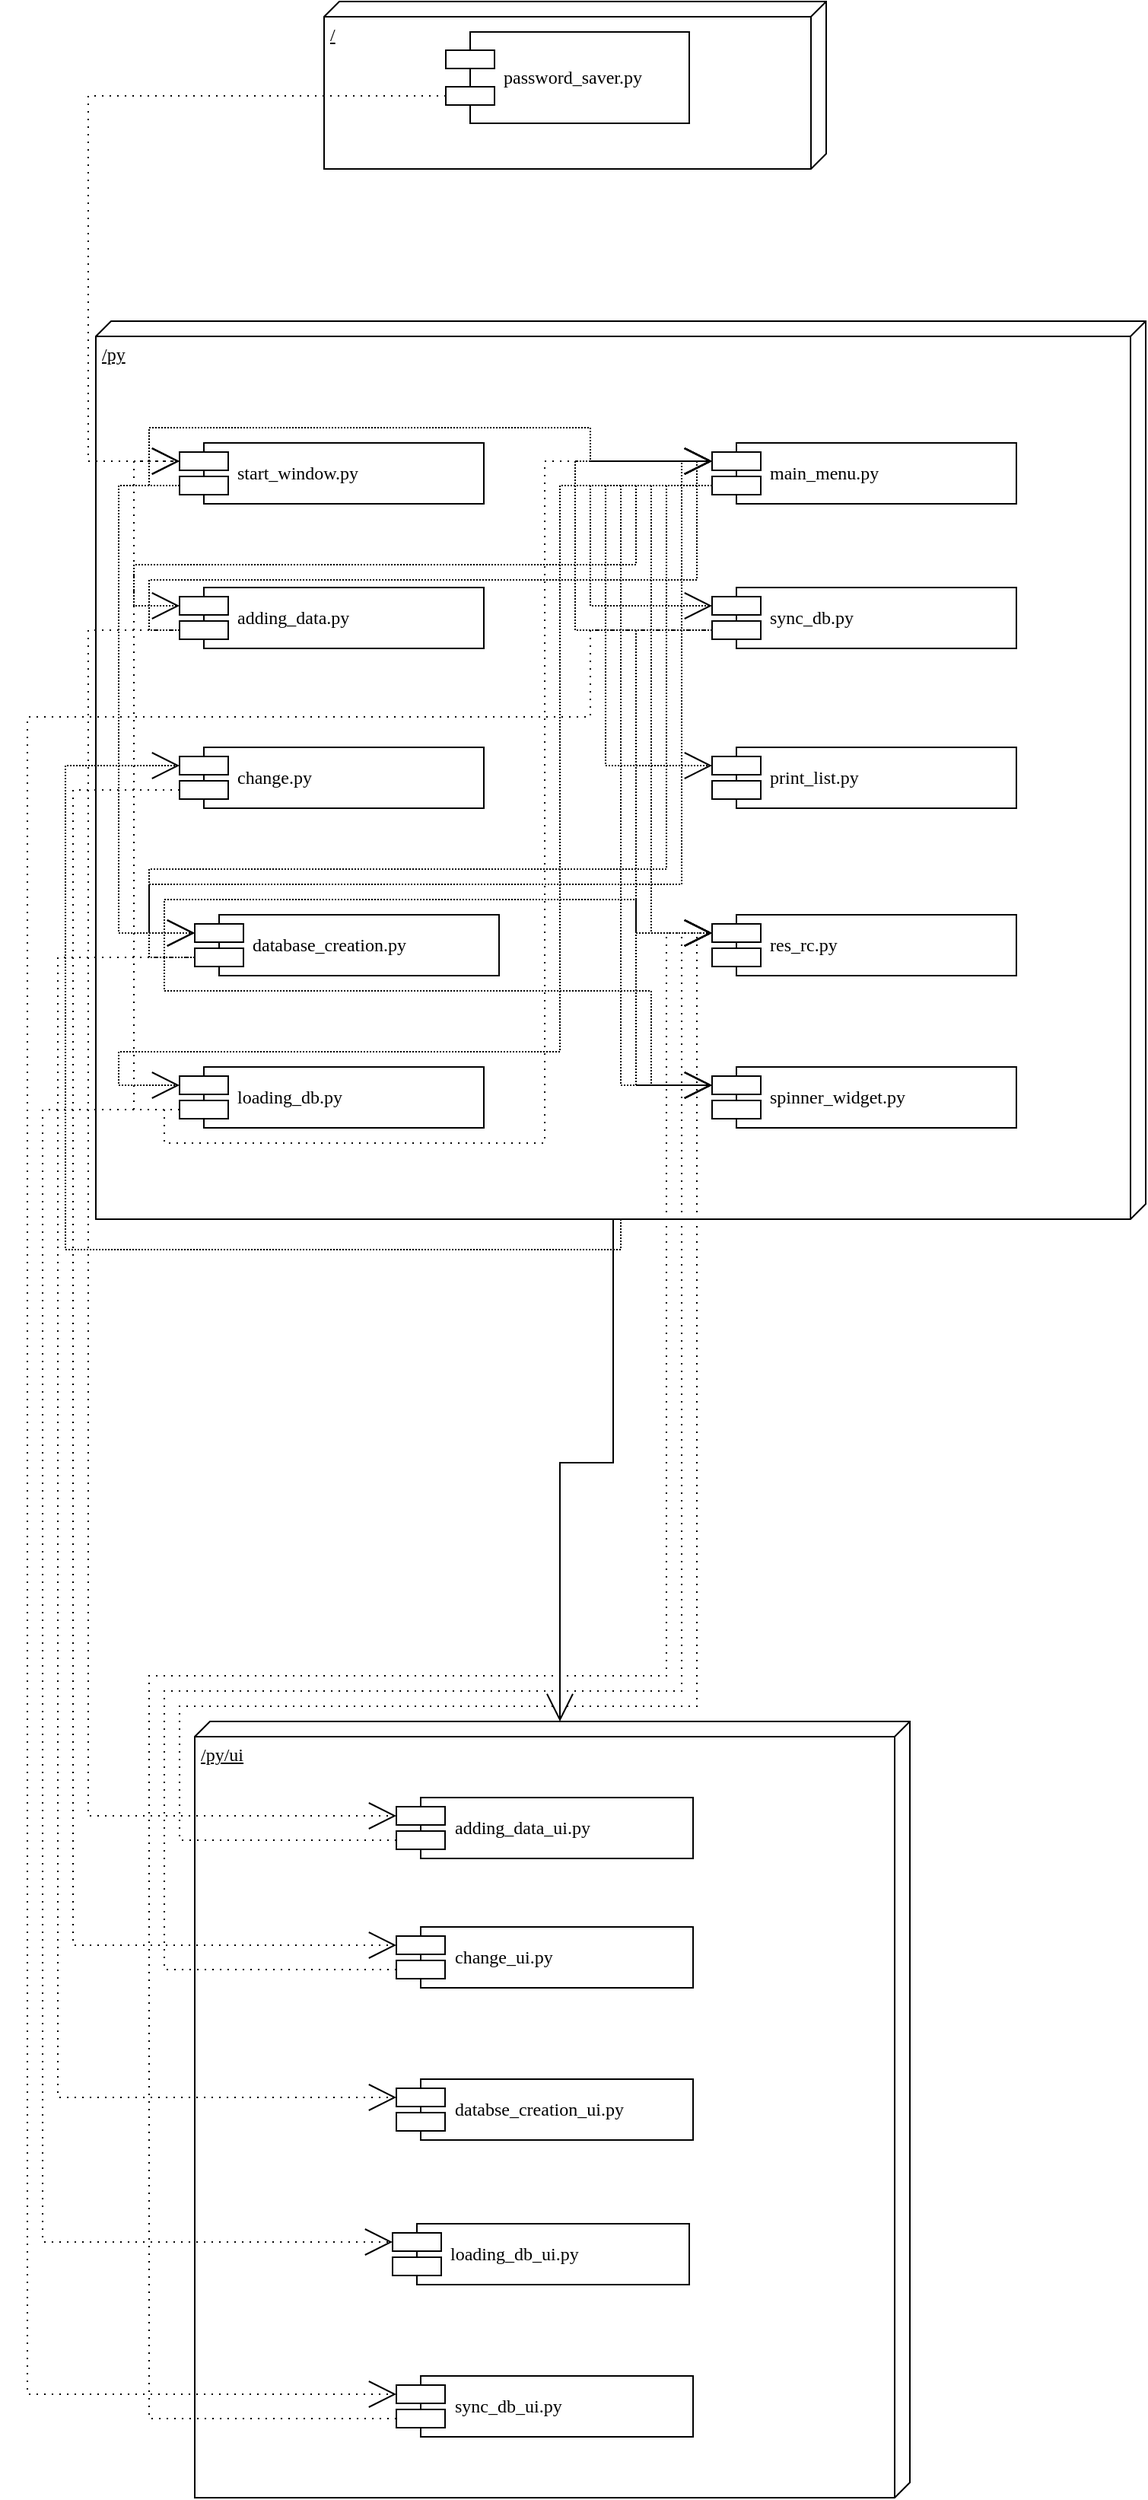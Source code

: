 <mxfile version="15.0.4" type="device"><diagram name="Page-1" id="5f0bae14-7c28-e335-631c-24af17079c00"><mxGraphModel dx="1306" dy="767" grid="1" gridSize="10" guides="1" tooltips="1" connect="1" arrows="1" fold="1" page="1" pageScale="1" pageWidth="1100" pageHeight="850" background="none" math="0" shadow="0"><root><mxCell id="0"/><mxCell id="1" parent="0"/><mxCell id="39150e848f15840c-1" value="/" style="verticalAlign=top;align=left;spacingTop=8;spacingLeft=2;spacingRight=12;shape=cube;size=10;direction=south;fontStyle=4;html=1;rounded=0;shadow=0;comic=0;labelBackgroundColor=none;strokeWidth=1;fontFamily=Verdana;fontSize=12" parent="1" vertex="1"><mxGeometry x="385" y="40" width="330" height="110" as="geometry"/></mxCell><mxCell id="39150e848f15840c-2" value="/py/ui" style="verticalAlign=top;align=left;spacingTop=8;spacingLeft=2;spacingRight=12;shape=cube;size=10;direction=south;fontStyle=4;html=1;rounded=0;shadow=0;comic=0;labelBackgroundColor=none;strokeWidth=1;fontFamily=Verdana;fontSize=12" parent="1" vertex="1"><mxGeometry x="300" y="1170" width="470" height="510" as="geometry"/></mxCell><mxCell id="7YduJVs9yDM-kqUq9aQE-46" style="edgeStyle=orthogonalEdgeStyle;rounded=0;orthogonalLoop=1;jettySize=auto;html=1;exitX=0;exitY=0;exitDx=590;exitDy=350;exitPerimeter=0;entryX=0;entryY=0;entryDx=0;entryDy=230;entryPerimeter=0;startArrow=none;startFill=0;endArrow=open;endFill=0;startSize=16;endSize=16;" edge="1" parent="1" source="39150e848f15840c-3" target="39150e848f15840c-2"><mxGeometry relative="1" as="geometry"><Array as="points"><mxPoint x="575" y="1000"/><mxPoint x="540" y="1000"/></Array></mxGeometry></mxCell><mxCell id="39150e848f15840c-3" value="/py" style="verticalAlign=top;align=left;spacingTop=8;spacingLeft=2;spacingRight=12;shape=cube;size=10;direction=south;fontStyle=4;html=1;rounded=0;shadow=0;comic=0;labelBackgroundColor=none;strokeWidth=1;fontFamily=Verdana;fontSize=12" parent="1" vertex="1"><mxGeometry x="235" y="250" width="690" height="590" as="geometry"/></mxCell><mxCell id="7YduJVs9yDM-kqUq9aQE-36" style="edgeStyle=orthogonalEdgeStyle;rounded=0;orthogonalLoop=1;jettySize=auto;html=1;exitX=0;exitY=0.7;exitDx=0;exitDy=0;entryX=0;entryY=0.3;entryDx=0;entryDy=0;dashed=1;dashPattern=1 4;startArrow=none;startFill=0;endArrow=open;endFill=0;startSize=16;endSize=16;" edge="1" parent="1" source="39150e848f15840c-5" target="7YduJVs9yDM-kqUq9aQE-22"><mxGeometry relative="1" as="geometry"><Array as="points"><mxPoint x="230" y="102"/><mxPoint x="230" y="342"/></Array></mxGeometry></mxCell><mxCell id="39150e848f15840c-5" value="password_saver.py" style="shape=component;align=left;spacingLeft=36;rounded=0;shadow=0;comic=0;labelBackgroundColor=none;strokeWidth=1;fontFamily=Verdana;fontSize=12;html=1;" parent="1" vertex="1"><mxGeometry x="465" y="60" width="160" height="60" as="geometry"/></mxCell><mxCell id="7YduJVs9yDM-kqUq9aQE-39" style="edgeStyle=orthogonalEdgeStyle;rounded=0;orthogonalLoop=1;jettySize=auto;html=1;exitX=0;exitY=0.7;exitDx=0;exitDy=0;entryX=0;entryY=0.3;entryDx=0;entryDy=0;dashed=1;dashPattern=1 4;startArrow=none;startFill=0;endArrow=open;endFill=0;startSize=16;endSize=16;" edge="1" parent="1" source="39150e848f15840c-7" target="7YduJVs9yDM-kqUq9aQE-20"><mxGeometry relative="1" as="geometry"><Array as="points"><mxPoint x="290" y="1248"/><mxPoint x="290" y="1160"/><mxPoint x="630" y="1160"/><mxPoint x="630" y="652"/></Array></mxGeometry></mxCell><mxCell id="39150e848f15840c-7" value="adding_data_ui.py" style="shape=component;align=left;spacingLeft=36;rounded=0;shadow=0;comic=0;labelBackgroundColor=none;strokeWidth=1;fontFamily=Verdana;fontSize=12;html=1;" parent="1" vertex="1"><mxGeometry x="432.5" y="1220" width="195" height="40" as="geometry"/></mxCell><mxCell id="7YduJVs9yDM-kqUq9aQE-59" style="edgeStyle=orthogonalEdgeStyle;rounded=0;orthogonalLoop=1;jettySize=auto;html=1;exitX=0;exitY=0.7;exitDx=0;exitDy=0;entryX=0;entryY=0.3;entryDx=0;entryDy=0;dashed=1;dashPattern=1 1;startArrow=none;startFill=0;endArrow=open;endFill=0;startSize=16;endSize=16;" edge="1" parent="1" source="7YduJVs9yDM-kqUq9aQE-10" target="7YduJVs9yDM-kqUq9aQE-25"><mxGeometry relative="1" as="geometry"><Array as="points"><mxPoint x="610" y="358"/><mxPoint x="610" y="610"/><mxPoint x="270" y="610"/><mxPoint x="270" y="652"/></Array></mxGeometry></mxCell><mxCell id="7YduJVs9yDM-kqUq9aQE-60" style="edgeStyle=orthogonalEdgeStyle;rounded=0;orthogonalLoop=1;jettySize=auto;html=1;exitX=0;exitY=0.7;exitDx=0;exitDy=0;entryX=0;entryY=0.3;entryDx=0;entryDy=0;dashed=1;dashPattern=1 1;startArrow=none;startFill=0;endArrow=open;endFill=0;startSize=16;endSize=16;" edge="1" parent="1" source="7YduJVs9yDM-kqUq9aQE-10" target="7YduJVs9yDM-kqUq9aQE-23"><mxGeometry relative="1" as="geometry"><Array as="points"><mxPoint x="590" y="358"/><mxPoint x="590" y="410"/><mxPoint x="260" y="410"/><mxPoint x="260" y="437"/></Array></mxGeometry></mxCell><mxCell id="7YduJVs9yDM-kqUq9aQE-61" style="edgeStyle=orthogonalEdgeStyle;rounded=0;orthogonalLoop=1;jettySize=auto;html=1;exitX=0;exitY=0.7;exitDx=0;exitDy=0;entryX=0;entryY=0.3;entryDx=0;entryDy=0;dashed=1;dashPattern=1 1;startArrow=none;startFill=0;endArrow=open;endFill=0;startSize=16;endSize=16;" edge="1" parent="1" source="7YduJVs9yDM-kqUq9aQE-10" target="7YduJVs9yDM-kqUq9aQE-20"><mxGeometry relative="1" as="geometry"><Array as="points"><mxPoint x="600" y="358"/><mxPoint x="600" y="652"/></Array></mxGeometry></mxCell><mxCell id="7YduJVs9yDM-kqUq9aQE-62" style="edgeStyle=orthogonalEdgeStyle;rounded=0;orthogonalLoop=1;jettySize=auto;html=1;entryX=0;entryY=0.3;entryDx=0;entryDy=0;dashed=1;dashPattern=1 1;startArrow=none;startFill=0;endArrow=open;endFill=0;startSize=16;endSize=16;" edge="1" parent="1" target="7YduJVs9yDM-kqUq9aQE-26"><mxGeometry relative="1" as="geometry"><mxPoint x="590" y="358" as="sourcePoint"/><Array as="points"><mxPoint x="540" y="358"/><mxPoint x="540" y="730"/><mxPoint x="250" y="730"/><mxPoint x="250" y="752"/></Array></mxGeometry></mxCell><mxCell id="7YduJVs9yDM-kqUq9aQE-63" style="edgeStyle=orthogonalEdgeStyle;rounded=0;orthogonalLoop=1;jettySize=auto;html=1;exitX=0;exitY=0.7;exitDx=0;exitDy=0;entryX=0;entryY=0.3;entryDx=0;entryDy=0;dashed=1;dashPattern=1 1;startArrow=none;startFill=0;endArrow=open;endFill=0;startSize=16;endSize=16;" edge="1" parent="1" source="7YduJVs9yDM-kqUq9aQE-10" target="7YduJVs9yDM-kqUq9aQE-18"><mxGeometry relative="1" as="geometry"><Array as="points"><mxPoint x="560" y="358"/><mxPoint x="560" y="437"/></Array></mxGeometry></mxCell><mxCell id="7YduJVs9yDM-kqUq9aQE-64" style="edgeStyle=orthogonalEdgeStyle;rounded=0;orthogonalLoop=1;jettySize=auto;html=1;exitX=0;exitY=0.7;exitDx=0;exitDy=0;entryX=0;entryY=0.3;entryDx=0;entryDy=0;dashed=1;dashPattern=1 1;startArrow=none;startFill=0;endArrow=open;endFill=0;startSize=16;endSize=16;" edge="1" parent="1" source="7YduJVs9yDM-kqUq9aQE-10" target="7YduJVs9yDM-kqUq9aQE-19"><mxGeometry relative="1" as="geometry"><Array as="points"><mxPoint x="570" y="358"/><mxPoint x="570" y="542"/></Array></mxGeometry></mxCell><mxCell id="7YduJVs9yDM-kqUq9aQE-65" style="edgeStyle=orthogonalEdgeStyle;rounded=0;orthogonalLoop=1;jettySize=auto;html=1;entryX=0;entryY=0.3;entryDx=0;entryDy=0;dashed=1;dashPattern=1 1;startArrow=none;startFill=0;endArrow=open;endFill=0;startSize=16;endSize=16;" edge="1" parent="1" source="39150e848f15840c-3" target="7YduJVs9yDM-kqUq9aQE-24"><mxGeometry relative="1" as="geometry"><Array as="points"/></mxGeometry></mxCell><mxCell id="7YduJVs9yDM-kqUq9aQE-66" style="edgeStyle=orthogonalEdgeStyle;rounded=0;orthogonalLoop=1;jettySize=auto;html=1;exitX=0;exitY=0.7;exitDx=0;exitDy=0;entryX=0;entryY=0.3;entryDx=0;entryDy=0;dashed=1;dashPattern=1 1;startArrow=none;startFill=0;endArrow=open;endFill=0;startSize=16;endSize=16;" edge="1" parent="1" source="7YduJVs9yDM-kqUq9aQE-10" target="7YduJVs9yDM-kqUq9aQE-21"><mxGeometry relative="1" as="geometry"><Array as="points"><mxPoint x="580" y="358"/><mxPoint x="580" y="752"/></Array></mxGeometry></mxCell><mxCell id="7YduJVs9yDM-kqUq9aQE-10" value="main_menu.py" style="shape=component;align=left;spacingLeft=36;rounded=0;shadow=0;comic=0;labelBackgroundColor=none;strokeWidth=1;fontFamily=Verdana;fontSize=12;html=1;" vertex="1" parent="1"><mxGeometry x="640" y="330" width="200" height="40" as="geometry"/></mxCell><mxCell id="7YduJVs9yDM-kqUq9aQE-70" style="edgeStyle=orthogonalEdgeStyle;rounded=0;orthogonalLoop=1;jettySize=auto;html=1;exitX=0;exitY=0.7;exitDx=0;exitDy=0;dashed=1;dashPattern=1 1;startArrow=none;startFill=0;endArrow=open;endFill=0;startSize=16;endSize=16;entryX=0;entryY=0.3;entryDx=0;entryDy=0;" edge="1" parent="1" source="7YduJVs9yDM-kqUq9aQE-18" target="7YduJVs9yDM-kqUq9aQE-10"><mxGeometry relative="1" as="geometry"><Array as="points"><mxPoint x="550" y="453"/><mxPoint x="550" y="342"/></Array></mxGeometry></mxCell><mxCell id="7YduJVs9yDM-kqUq9aQE-71" style="edgeStyle=orthogonalEdgeStyle;rounded=0;orthogonalLoop=1;jettySize=auto;html=1;exitX=0;exitY=0.7;exitDx=0;exitDy=0;entryX=0;entryY=0.3;entryDx=0;entryDy=0;dashed=1;dashPattern=1 1;startArrow=none;startFill=0;endArrow=open;endFill=0;startSize=16;endSize=16;" edge="1" parent="1" source="7YduJVs9yDM-kqUq9aQE-18" target="7YduJVs9yDM-kqUq9aQE-21"><mxGeometry relative="1" as="geometry"><Array as="points"><mxPoint x="590" y="453"/><mxPoint x="590" y="752"/></Array></mxGeometry></mxCell><mxCell id="7YduJVs9yDM-kqUq9aQE-72" style="edgeStyle=orthogonalEdgeStyle;rounded=0;orthogonalLoop=1;jettySize=auto;html=1;exitX=0;exitY=0.7;exitDx=0;exitDy=0;entryX=0;entryY=0.3;entryDx=0;entryDy=0;dashed=1;dashPattern=1 4;startArrow=none;startFill=0;endArrow=open;endFill=0;startSize=16;endSize=16;" edge="1" parent="1" source="7YduJVs9yDM-kqUq9aQE-18" target="7YduJVs9yDM-kqUq9aQE-30"><mxGeometry relative="1" as="geometry"><Array as="points"><mxPoint x="560" y="453"/><mxPoint x="560" y="510"/><mxPoint x="190" y="510"/><mxPoint x="190" y="1612"/></Array></mxGeometry></mxCell><mxCell id="7YduJVs9yDM-kqUq9aQE-18" value="sync_db.py" style="shape=component;align=left;spacingLeft=36;rounded=0;shadow=0;comic=0;labelBackgroundColor=none;strokeWidth=1;fontFamily=Verdana;fontSize=12;html=1;" vertex="1" parent="1"><mxGeometry x="640" y="425" width="200" height="40" as="geometry"/></mxCell><mxCell id="7YduJVs9yDM-kqUq9aQE-19" value="print_list.py" style="shape=component;align=left;spacingLeft=36;rounded=0;shadow=0;comic=0;labelBackgroundColor=none;strokeWidth=1;fontFamily=Verdana;fontSize=12;html=1;" vertex="1" parent="1"><mxGeometry x="640" y="530" width="200" height="40" as="geometry"/></mxCell><mxCell id="7YduJVs9yDM-kqUq9aQE-20" value="res_rc.py" style="shape=component;align=left;spacingLeft=36;rounded=0;shadow=0;comic=0;labelBackgroundColor=none;strokeWidth=1;fontFamily=Verdana;fontSize=12;html=1;" vertex="1" parent="1"><mxGeometry x="640" y="640" width="200" height="40" as="geometry"/></mxCell><mxCell id="7YduJVs9yDM-kqUq9aQE-21" value="spinner_widget.py" style="shape=component;align=left;spacingLeft=36;rounded=0;shadow=0;comic=0;labelBackgroundColor=none;strokeWidth=1;fontFamily=Verdana;fontSize=12;html=1;" vertex="1" parent="1"><mxGeometry x="640" y="740" width="200" height="40" as="geometry"/></mxCell><mxCell id="7YduJVs9yDM-kqUq9aQE-68" style="edgeStyle=orthogonalEdgeStyle;rounded=0;orthogonalLoop=1;jettySize=auto;html=1;exitX=0;exitY=0.7;exitDx=0;exitDy=0;entryX=0;entryY=0.3;entryDx=0;entryDy=0;dashed=1;dashPattern=1 1;startArrow=none;startFill=0;endArrow=open;endFill=0;startSize=16;endSize=16;" edge="1" parent="1" source="7YduJVs9yDM-kqUq9aQE-22" target="7YduJVs9yDM-kqUq9aQE-25"><mxGeometry relative="1" as="geometry"><Array as="points"><mxPoint x="250" y="358"/><mxPoint x="250" y="652"/></Array></mxGeometry></mxCell><mxCell id="7YduJVs9yDM-kqUq9aQE-69" style="edgeStyle=orthogonalEdgeStyle;rounded=0;orthogonalLoop=1;jettySize=auto;html=1;exitX=0;exitY=0.7;exitDx=0;exitDy=0;entryX=0;entryY=0.3;entryDx=0;entryDy=0;dashed=1;dashPattern=1 1;startArrow=none;startFill=0;endArrow=open;endFill=0;startSize=16;endSize=16;" edge="1" parent="1" source="7YduJVs9yDM-kqUq9aQE-22" target="7YduJVs9yDM-kqUq9aQE-10"><mxGeometry relative="1" as="geometry"><Array as="points"><mxPoint x="270" y="358"/><mxPoint x="270" y="320"/><mxPoint x="560" y="320"/><mxPoint x="560" y="342"/></Array></mxGeometry></mxCell><mxCell id="7YduJVs9yDM-kqUq9aQE-22" value="start_window.py" style="shape=component;align=left;spacingLeft=36;rounded=0;shadow=0;comic=0;labelBackgroundColor=none;strokeWidth=1;fontFamily=Verdana;fontSize=12;html=1;" vertex="1" parent="1"><mxGeometry x="290" y="330" width="200" height="40" as="geometry"/></mxCell><mxCell id="7YduJVs9yDM-kqUq9aQE-49" style="edgeStyle=orthogonalEdgeStyle;rounded=0;orthogonalLoop=1;jettySize=auto;html=1;exitX=0;exitY=0.7;exitDx=0;exitDy=0;entryX=0;entryY=0.3;entryDx=0;entryDy=0;dashed=1;dashPattern=1 1;startArrow=none;startFill=0;endArrow=open;endFill=0;startSize=16;endSize=16;" edge="1" parent="1" source="7YduJVs9yDM-kqUq9aQE-23" target="7YduJVs9yDM-kqUq9aQE-10"><mxGeometry relative="1" as="geometry"><Array as="points"><mxPoint x="270" y="453"/><mxPoint x="270" y="420"/><mxPoint x="630" y="420"/><mxPoint x="630" y="342"/></Array></mxGeometry></mxCell><mxCell id="7YduJVs9yDM-kqUq9aQE-50" style="edgeStyle=orthogonalEdgeStyle;rounded=0;orthogonalLoop=1;jettySize=auto;html=1;exitX=0;exitY=0.7;exitDx=0;exitDy=0;entryX=0;entryY=0.3;entryDx=0;entryDy=0;dashed=1;dashPattern=1 4;startArrow=none;startFill=0;endArrow=open;endFill=0;startSize=16;endSize=16;" edge="1" parent="1" source="7YduJVs9yDM-kqUq9aQE-23" target="39150e848f15840c-7"><mxGeometry relative="1" as="geometry"><Array as="points"><mxPoint x="230" y="453"/><mxPoint x="230" y="1232"/></Array></mxGeometry></mxCell><mxCell id="7YduJVs9yDM-kqUq9aQE-23" value="adding_data.py" style="shape=component;align=left;spacingLeft=36;rounded=0;shadow=0;comic=0;labelBackgroundColor=none;strokeWidth=1;fontFamily=Verdana;fontSize=12;html=1;" vertex="1" parent="1"><mxGeometry x="290" y="425" width="200" height="40" as="geometry"/></mxCell><mxCell id="7YduJVs9yDM-kqUq9aQE-51" style="edgeStyle=orthogonalEdgeStyle;rounded=0;orthogonalLoop=1;jettySize=auto;html=1;exitX=0;exitY=0.7;exitDx=0;exitDy=0;entryX=0;entryY=0.3;entryDx=0;entryDy=0;dashed=1;dashPattern=1 4;startArrow=none;startFill=0;endArrow=open;endFill=0;startSize=16;endSize=16;" edge="1" parent="1" source="7YduJVs9yDM-kqUq9aQE-24" target="7YduJVs9yDM-kqUq9aQE-27"><mxGeometry relative="1" as="geometry"><Array as="points"><mxPoint x="220" y="558"/><mxPoint x="220" y="1317"/></Array></mxGeometry></mxCell><mxCell id="7YduJVs9yDM-kqUq9aQE-24" value="change.py" style="shape=component;align=left;spacingLeft=36;rounded=0;shadow=0;comic=0;labelBackgroundColor=none;strokeWidth=1;fontFamily=Verdana;fontSize=12;html=1;" vertex="1" parent="1"><mxGeometry x="290" y="530" width="200" height="40" as="geometry"/></mxCell><mxCell id="7YduJVs9yDM-kqUq9aQE-52" style="edgeStyle=orthogonalEdgeStyle;rounded=0;orthogonalLoop=1;jettySize=auto;html=1;exitX=0;exitY=0.7;exitDx=0;exitDy=0;entryX=0;entryY=0.3;entryDx=0;entryDy=0;dashed=1;dashPattern=1 1;startArrow=none;startFill=0;endArrow=open;endFill=0;startSize=16;endSize=16;" edge="1" parent="1" source="7YduJVs9yDM-kqUq9aQE-25" target="7YduJVs9yDM-kqUq9aQE-20"><mxGeometry relative="1" as="geometry"><Array as="points"><mxPoint x="280" y="668"/><mxPoint x="280" y="630"/><mxPoint x="590" y="630"/><mxPoint x="590" y="652"/></Array></mxGeometry></mxCell><mxCell id="7YduJVs9yDM-kqUq9aQE-53" style="edgeStyle=orthogonalEdgeStyle;rounded=0;orthogonalLoop=1;jettySize=auto;html=1;exitX=0;exitY=0.7;exitDx=0;exitDy=0;entryX=0;entryY=0.3;entryDx=0;entryDy=0;dashed=1;dashPattern=1 1;startArrow=none;startFill=0;endArrow=open;endFill=0;startSize=16;endSize=16;" edge="1" parent="1" source="7YduJVs9yDM-kqUq9aQE-25" target="7YduJVs9yDM-kqUq9aQE-10"><mxGeometry relative="1" as="geometry"><Array as="points"><mxPoint x="270" y="668"/><mxPoint x="270" y="620"/><mxPoint x="620" y="620"/><mxPoint x="620" y="342"/></Array></mxGeometry></mxCell><mxCell id="7YduJVs9yDM-kqUq9aQE-54" style="edgeStyle=orthogonalEdgeStyle;rounded=0;orthogonalLoop=1;jettySize=auto;html=1;exitX=0;exitY=0.7;exitDx=0;exitDy=0;entryX=0;entryY=0.3;entryDx=0;entryDy=0;dashed=1;dashPattern=1 1;startArrow=none;startFill=0;endArrow=open;endFill=0;startSize=16;endSize=16;" edge="1" parent="1" source="7YduJVs9yDM-kqUq9aQE-25" target="7YduJVs9yDM-kqUq9aQE-21"><mxGeometry relative="1" as="geometry"><Array as="points"><mxPoint x="280" y="668"/><mxPoint x="280" y="690"/><mxPoint x="600" y="690"/><mxPoint x="600" y="752"/></Array></mxGeometry></mxCell><mxCell id="7YduJVs9yDM-kqUq9aQE-55" style="edgeStyle=orthogonalEdgeStyle;rounded=0;orthogonalLoop=1;jettySize=auto;html=1;exitX=0;exitY=0.7;exitDx=0;exitDy=0;entryX=0;entryY=0.3;entryDx=0;entryDy=0;dashed=1;dashPattern=1 4;startArrow=none;startFill=0;endArrow=open;endFill=0;startSize=16;endSize=16;" edge="1" parent="1" source="7YduJVs9yDM-kqUq9aQE-25" target="7YduJVs9yDM-kqUq9aQE-28"><mxGeometry relative="1" as="geometry"><Array as="points"><mxPoint x="210" y="668"/><mxPoint x="210" y="1417"/></Array></mxGeometry></mxCell><mxCell id="7YduJVs9yDM-kqUq9aQE-25" value="database_creation.py" style="shape=component;align=left;spacingLeft=36;rounded=0;shadow=0;comic=0;labelBackgroundColor=none;strokeWidth=1;fontFamily=Verdana;fontSize=12;html=1;" vertex="1" parent="1"><mxGeometry x="300" y="640" width="200" height="40" as="geometry"/></mxCell><mxCell id="7YduJVs9yDM-kqUq9aQE-48" style="edgeStyle=orthogonalEdgeStyle;rounded=0;orthogonalLoop=1;jettySize=auto;html=1;exitX=0;exitY=0.7;exitDx=0;exitDy=0;entryX=0;entryY=0.3;entryDx=0;entryDy=0;dashed=1;dashPattern=1 4;startArrow=none;startFill=0;endArrow=open;endFill=0;startSize=16;endSize=16;" edge="1" parent="1" source="7YduJVs9yDM-kqUq9aQE-27" target="7YduJVs9yDM-kqUq9aQE-20"><mxGeometry relative="1" as="geometry"><Array as="points"><mxPoint x="280" y="1333"/><mxPoint x="280" y="1150"/><mxPoint x="620" y="1150"/><mxPoint x="620" y="652"/></Array></mxGeometry></mxCell><mxCell id="7YduJVs9yDM-kqUq9aQE-27" value="change_ui.py" style="shape=component;align=left;spacingLeft=36;rounded=0;shadow=0;comic=0;labelBackgroundColor=none;strokeWidth=1;fontFamily=Verdana;fontSize=12;html=1;" vertex="1" parent="1"><mxGeometry x="432.5" y="1305" width="195" height="40" as="geometry"/></mxCell><mxCell id="7YduJVs9yDM-kqUq9aQE-28" value="databse_creation_ui.py" style="shape=component;align=left;spacingLeft=36;rounded=0;shadow=0;comic=0;labelBackgroundColor=none;strokeWidth=1;fontFamily=Verdana;fontSize=12;html=1;" vertex="1" parent="1"><mxGeometry x="432.5" y="1405" width="195" height="40" as="geometry"/></mxCell><mxCell id="7YduJVs9yDM-kqUq9aQE-29" value="loading_db_ui.py" style="shape=component;align=left;spacingLeft=36;rounded=0;shadow=0;comic=0;labelBackgroundColor=none;strokeWidth=1;fontFamily=Verdana;fontSize=12;html=1;" vertex="1" parent="1"><mxGeometry x="430" y="1500" width="195" height="40" as="geometry"/></mxCell><mxCell id="7YduJVs9yDM-kqUq9aQE-41" style="edgeStyle=orthogonalEdgeStyle;rounded=0;orthogonalLoop=1;jettySize=auto;html=1;exitX=0;exitY=0.7;exitDx=0;exitDy=0;entryX=0;entryY=0.3;entryDx=0;entryDy=0;dashed=1;dashPattern=1 4;startArrow=none;startFill=0;endArrow=open;endFill=0;startSize=16;endSize=16;" edge="1" parent="1" source="7YduJVs9yDM-kqUq9aQE-30" target="7YduJVs9yDM-kqUq9aQE-20"><mxGeometry relative="1" as="geometry"><Array as="points"><mxPoint x="270" y="1628"/><mxPoint x="270" y="1140"/><mxPoint x="610" y="1140"/><mxPoint x="610" y="652"/></Array></mxGeometry></mxCell><mxCell id="7YduJVs9yDM-kqUq9aQE-30" value="sync_db_ui.py" style="shape=component;align=left;spacingLeft=36;rounded=0;shadow=0;comic=0;labelBackgroundColor=none;strokeWidth=1;fontFamily=Verdana;fontSize=12;html=1;" vertex="1" parent="1"><mxGeometry x="432.5" y="1600" width="195" height="40" as="geometry"/></mxCell><mxCell id="7YduJVs9yDM-kqUq9aQE-56" style="edgeStyle=orthogonalEdgeStyle;rounded=0;orthogonalLoop=1;jettySize=auto;html=1;exitX=0;exitY=0.7;exitDx=0;exitDy=0;entryX=0;entryY=0.3;entryDx=0;entryDy=0;dashed=1;dashPattern=1 4;startArrow=none;startFill=0;endArrow=open;endFill=0;startSize=16;endSize=16;" edge="1" parent="1" source="7YduJVs9yDM-kqUq9aQE-26" target="7YduJVs9yDM-kqUq9aQE-29"><mxGeometry relative="1" as="geometry"><Array as="points"><mxPoint x="200" y="768"/><mxPoint x="200" y="1512"/></Array></mxGeometry></mxCell><mxCell id="7YduJVs9yDM-kqUq9aQE-57" style="edgeStyle=orthogonalEdgeStyle;rounded=0;orthogonalLoop=1;jettySize=auto;html=1;exitX=0;exitY=0.7;exitDx=0;exitDy=0;entryX=0;entryY=0.3;entryDx=0;entryDy=0;dashed=1;dashPattern=1 4;startArrow=none;startFill=0;endArrow=open;endFill=0;startSize=16;endSize=16;" edge="1" parent="1" source="7YduJVs9yDM-kqUq9aQE-26" target="7YduJVs9yDM-kqUq9aQE-10"><mxGeometry relative="1" as="geometry"><Array as="points"><mxPoint x="280" y="768"/><mxPoint x="280" y="790"/><mxPoint x="530" y="790"/><mxPoint x="530" y="342"/></Array></mxGeometry></mxCell><mxCell id="7YduJVs9yDM-kqUq9aQE-58" style="edgeStyle=orthogonalEdgeStyle;rounded=0;orthogonalLoop=1;jettySize=auto;html=1;exitX=0;exitY=0.7;exitDx=0;exitDy=0;entryX=0;entryY=0.3;entryDx=0;entryDy=0;dashed=1;dashPattern=1 4;startArrow=none;startFill=0;endArrow=open;endFill=0;startSize=16;endSize=16;" edge="1" parent="1" source="7YduJVs9yDM-kqUq9aQE-26" target="7YduJVs9yDM-kqUq9aQE-22"><mxGeometry relative="1" as="geometry"><Array as="points"><mxPoint x="260" y="768"/><mxPoint x="260" y="342"/></Array></mxGeometry></mxCell><mxCell id="7YduJVs9yDM-kqUq9aQE-26" value="loading_db.py" style="shape=component;align=left;spacingLeft=36;rounded=0;shadow=0;comic=0;labelBackgroundColor=none;strokeWidth=1;fontFamily=Verdana;fontSize=12;html=1;" vertex="1" parent="1"><mxGeometry x="290" y="740" width="200" height="40" as="geometry"/></mxCell></root></mxGraphModel></diagram></mxfile>